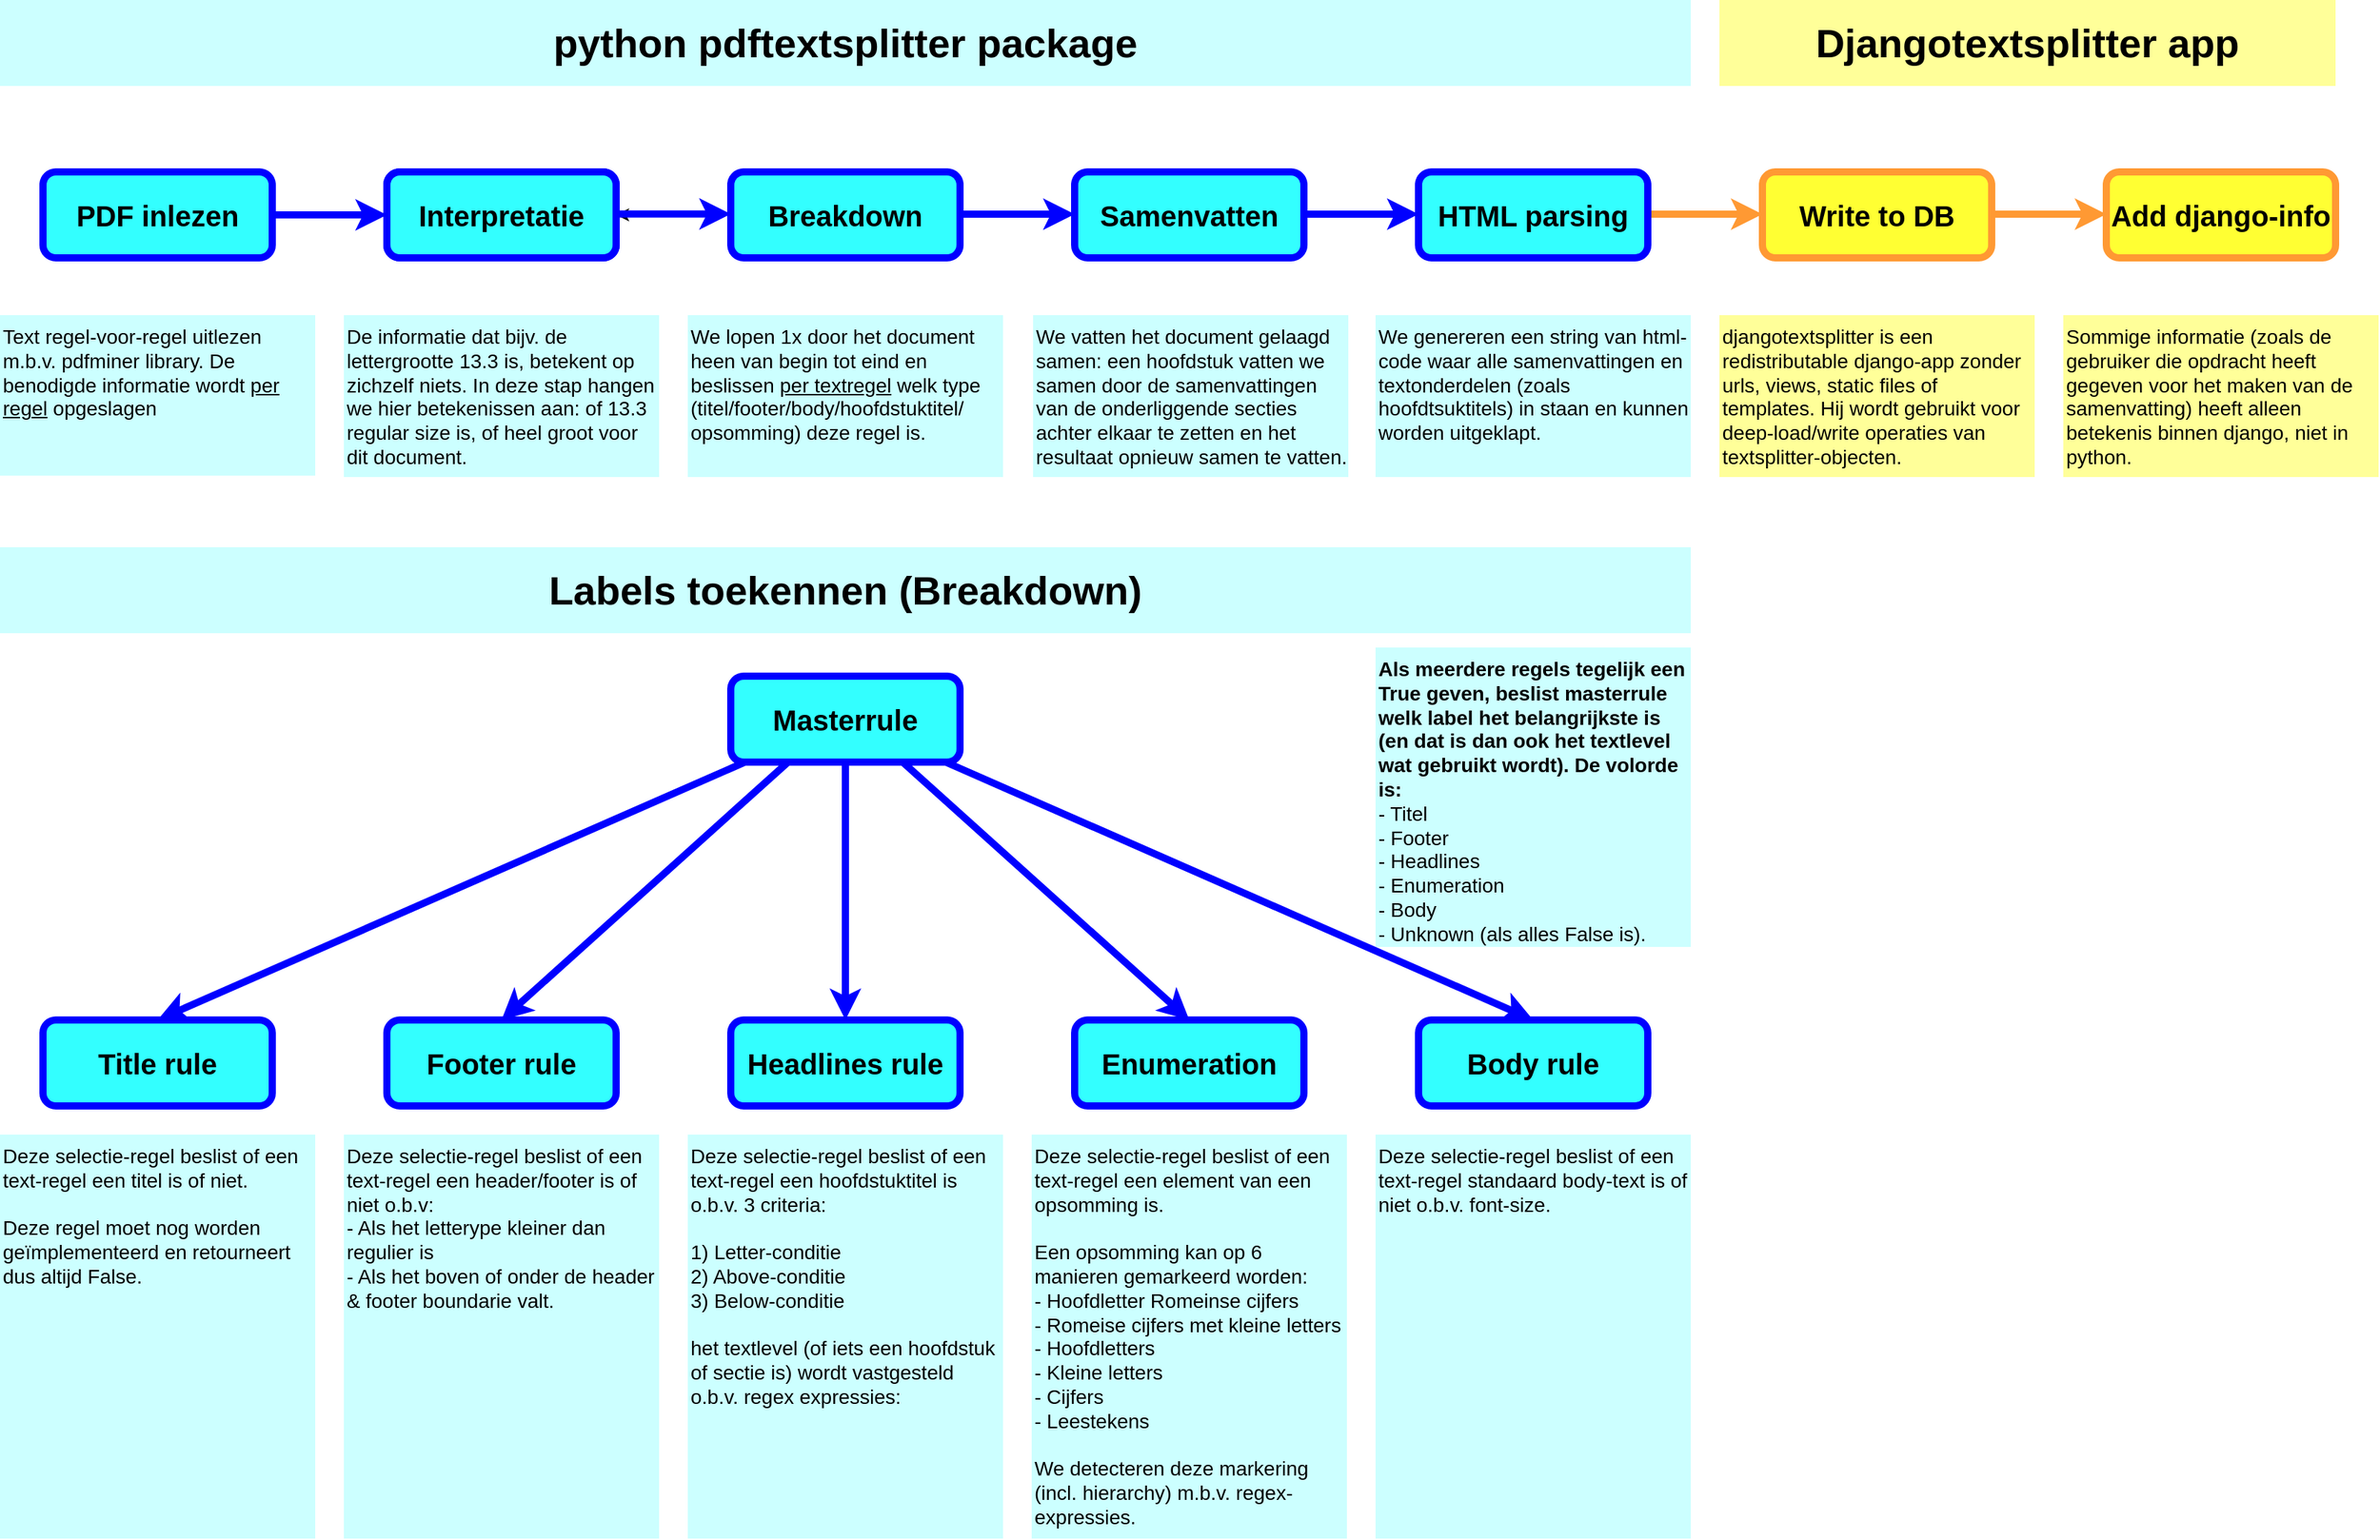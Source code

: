 <mxfile version="22.0.4" type="device">
  <diagram id="5iNx0ZU46_tYuDRQRulb" name="Page-1">
    <mxGraphModel dx="2098" dy="1952" grid="0" gridSize="10" guides="1" tooltips="1" connect="1" arrows="1" fold="1" page="0" pageScale="1" pageWidth="827" pageHeight="1169" math="0" shadow="0">
      <root>
        <mxCell id="0" />
        <mxCell id="1" parent="0" />
        <mxCell id="I-dlYKEXNDgs5K42s7pv-1" style="edgeStyle=orthogonalEdgeStyle;rounded=0;orthogonalLoop=1;jettySize=auto;html=1;exitX=1;exitY=0.5;exitDx=0;exitDy=0;entryX=0;entryY=0.5;entryDx=0;entryDy=0;strokeColor=#0000FF;strokeWidth=5;" parent="1" source="I-dlYKEXNDgs5K42s7pv-2" target="I-dlYKEXNDgs5K42s7pv-4" edge="1">
          <mxGeometry relative="1" as="geometry" />
        </mxCell>
        <mxCell id="I-dlYKEXNDgs5K42s7pv-2" value="PDF inlezen" style="rounded=1;whiteSpace=wrap;html=1;fontSize=20;fillColor=#33FFFF;strokeColor=#0000FF;strokeWidth=5;fontStyle=1" parent="1" vertex="1">
          <mxGeometry x="60" y="-377" width="160" height="60" as="geometry" />
        </mxCell>
        <mxCell id="I-dlYKEXNDgs5K42s7pv-3" value="python pdftextsplitter package" style="rounded=0;whiteSpace=wrap;html=1;fontSize=28;fontStyle=1;strokeColor=none;fillColor=#CCFFFF;" parent="1" vertex="1">
          <mxGeometry x="30" y="-497" width="1180" height="60" as="geometry" />
        </mxCell>
        <mxCell id="I-dlYKEXNDgs5K42s7pv-4" value="Interpretatie" style="rounded=1;whiteSpace=wrap;html=1;fontSize=20;fillColor=#33FFFF;strokeColor=#0000FF;strokeWidth=5;fontStyle=1" parent="1" vertex="1">
          <mxGeometry x="300" y="-377" width="160" height="60" as="geometry" />
        </mxCell>
        <mxCell id="I-dlYKEXNDgs5K42s7pv-5" value="" style="edgeStyle=orthogonalEdgeStyle;rounded=0;orthogonalLoop=1;jettySize=auto;html=1;" parent="1" source="I-dlYKEXNDgs5K42s7pv-6" target="I-dlYKEXNDgs5K42s7pv-55" edge="1">
          <mxGeometry relative="1" as="geometry" />
        </mxCell>
        <mxCell id="I-dlYKEXNDgs5K42s7pv-6" value="Breakdown" style="rounded=1;whiteSpace=wrap;html=1;fontSize=20;fillColor=#33FFFF;strokeColor=#0000FF;strokeWidth=5;fontStyle=1" parent="1" vertex="1">
          <mxGeometry x="540" y="-377" width="160" height="60" as="geometry" />
        </mxCell>
        <mxCell id="I-dlYKEXNDgs5K42s7pv-7" value="Samenvatten" style="rounded=1;whiteSpace=wrap;html=1;fontSize=20;fillColor=#33FFFF;strokeColor=#0000FF;strokeWidth=5;fontStyle=1" parent="1" vertex="1">
          <mxGeometry x="780" y="-377" width="160" height="60" as="geometry" />
        </mxCell>
        <mxCell id="I-dlYKEXNDgs5K42s7pv-9" style="edgeStyle=orthogonalEdgeStyle;rounded=0;orthogonalLoop=1;jettySize=auto;html=1;exitX=1;exitY=0.5;exitDx=0;exitDy=0;entryX=0;entryY=0.5;entryDx=0;entryDy=0;strokeColor=#0000FF;strokeWidth=5;" parent="1" edge="1">
          <mxGeometry relative="1" as="geometry">
            <mxPoint x="700" y="-347.5" as="sourcePoint" />
            <mxPoint x="780" y="-347.5" as="targetPoint" />
          </mxGeometry>
        </mxCell>
        <mxCell id="I-dlYKEXNDgs5K42s7pv-10" style="edgeStyle=orthogonalEdgeStyle;rounded=0;orthogonalLoop=1;jettySize=auto;html=1;exitX=1;exitY=0.5;exitDx=0;exitDy=0;entryX=0;entryY=0.5;entryDx=0;entryDy=0;strokeColor=#0000FF;strokeWidth=5;" parent="1" edge="1">
          <mxGeometry relative="1" as="geometry">
            <mxPoint x="940" y="-347.5" as="sourcePoint" />
            <mxPoint x="1020" y="-347.5" as="targetPoint" />
          </mxGeometry>
        </mxCell>
        <mxCell id="I-dlYKEXNDgs5K42s7pv-11" value="Djangotextsplitter app" style="rounded=0;whiteSpace=wrap;html=1;fontSize=28;fontStyle=1;strokeColor=none;fillColor=#FFFF99;" parent="1" vertex="1">
          <mxGeometry x="1230" y="-497" width="430" height="60" as="geometry" />
        </mxCell>
        <mxCell id="I-dlYKEXNDgs5K42s7pv-12" value="Write to DB" style="rounded=1;whiteSpace=wrap;html=1;fontSize=20;fillColor=#FFFF33;strokeColor=#FF9933;strokeWidth=5;fontStyle=1" parent="1" vertex="1">
          <mxGeometry x="1260" y="-377" width="160" height="60" as="geometry" />
        </mxCell>
        <mxCell id="I-dlYKEXNDgs5K42s7pv-13" value="Add django-info" style="rounded=1;whiteSpace=wrap;html=1;fontSize=20;fillColor=#FFFF33;strokeColor=#FF9933;strokeWidth=5;fontStyle=1" parent="1" vertex="1">
          <mxGeometry x="1500" y="-377" width="160" height="60" as="geometry" />
        </mxCell>
        <mxCell id="I-dlYKEXNDgs5K42s7pv-14" style="edgeStyle=orthogonalEdgeStyle;rounded=0;orthogonalLoop=1;jettySize=auto;html=1;exitX=1;exitY=0.5;exitDx=0;exitDy=0;entryX=0;entryY=0.5;entryDx=0;entryDy=0;strokeColor=#FF9933;strokeWidth=5;" parent="1" edge="1">
          <mxGeometry relative="1" as="geometry">
            <mxPoint x="1180" y="-347.5" as="sourcePoint" />
            <mxPoint x="1260" y="-347.5" as="targetPoint" />
          </mxGeometry>
        </mxCell>
        <mxCell id="I-dlYKEXNDgs5K42s7pv-15" style="edgeStyle=orthogonalEdgeStyle;rounded=0;orthogonalLoop=1;jettySize=auto;html=1;exitX=1;exitY=0.5;exitDx=0;exitDy=0;entryX=0;entryY=0.5;entryDx=0;entryDy=0;strokeColor=#FF9933;strokeWidth=5;" parent="1" edge="1">
          <mxGeometry relative="1" as="geometry">
            <mxPoint x="1420" y="-347.5" as="sourcePoint" />
            <mxPoint x="1500" y="-347.5" as="targetPoint" />
          </mxGeometry>
        </mxCell>
        <mxCell id="I-dlYKEXNDgs5K42s7pv-16" value="HTML parsing" style="rounded=1;whiteSpace=wrap;html=1;fontSize=20;fillColor=#33FFFF;strokeColor=#0000FF;strokeWidth=5;fontStyle=1" parent="1" vertex="1">
          <mxGeometry x="1020" y="-377" width="160" height="60" as="geometry" />
        </mxCell>
        <mxCell id="I-dlYKEXNDgs5K42s7pv-17" value="&lt;div&gt;Text regel-voor-regel uitlezen m.b.v. pdfminer library. De benodigde informatie wordt &lt;u&gt;per regel&lt;/u&gt; opgeslagen&lt;/div&gt;" style="rounded=0;whiteSpace=wrap;html=1;fontSize=14;fontStyle=0;strokeColor=none;fillColor=#CCFFFF;align=left;verticalAlign=top;" parent="1" vertex="1">
          <mxGeometry x="30" y="-277" width="220" height="112" as="geometry" />
        </mxCell>
        <mxCell id="I-dlYKEXNDgs5K42s7pv-18" value="&lt;div&gt;De informatie dat bijv. de lettergrootte 13.3 is, betekent op zichzelf niets. In deze stap hangen we hier betekenissen aan: of 13.3 regular size is, of heel groot voor dit document.&lt;br&gt;&lt;/div&gt;" style="rounded=0;whiteSpace=wrap;html=1;fontSize=14;fontStyle=0;strokeColor=none;fillColor=#CCFFFF;align=left;verticalAlign=top;" parent="1" vertex="1">
          <mxGeometry x="270" y="-277" width="220" height="113" as="geometry" />
        </mxCell>
        <mxCell id="I-dlYKEXNDgs5K42s7pv-19" value="&lt;div&gt;We lopen 1x door het document heen van begin tot eind en beslissen &lt;u&gt;per textregel&lt;/u&gt; welk type (titel/footer/body/hoofdstuktitel/&lt;/div&gt;&lt;div&gt;opsomming) deze regel is. &lt;br&gt;&lt;/div&gt;" style="rounded=0;whiteSpace=wrap;html=1;fontSize=14;fontStyle=0;strokeColor=none;fillColor=#CCFFFF;align=left;verticalAlign=top;" parent="1" vertex="1">
          <mxGeometry x="510" y="-277" width="220" height="113" as="geometry" />
        </mxCell>
        <mxCell id="I-dlYKEXNDgs5K42s7pv-20" value="&lt;div&gt;We vatten het document gelaagd samen: een hoofdstuk vatten we samen door de samenvattingen van de onderliggende secties achter elkaar te zetten en het resultaat opnieuw samen te vatten.&lt;br&gt;&lt;/div&gt;" style="rounded=0;whiteSpace=wrap;html=1;fontSize=14;fontStyle=0;strokeColor=none;fillColor=#CCFFFF;align=left;verticalAlign=top;" parent="1" vertex="1">
          <mxGeometry x="751" y="-277" width="220" height="113" as="geometry" />
        </mxCell>
        <mxCell id="I-dlYKEXNDgs5K42s7pv-21" value="&lt;span&gt;We genereren een string van html-code waar alle samenvattingen en textonderdelen (zoals hoofdtsuktitels) in staan en kunnen worden uitgeklapt.&lt;br&gt;&lt;/span&gt;" style="rounded=0;whiteSpace=wrap;html=1;fontSize=14;fontStyle=0;strokeColor=none;fillColor=#CCFFFF;align=left;verticalAlign=top;" parent="1" vertex="1">
          <mxGeometry x="990" y="-277" width="220" height="113" as="geometry" />
        </mxCell>
        <mxCell id="I-dlYKEXNDgs5K42s7pv-22" value="&lt;div&gt;djangotextsplitter is een redistributable django-app zonder urls, views, static files of templates. Hij wordt gebruikt voor deep-load/write operaties van textsplitter-objecten.&lt;br&gt;&lt;/div&gt;" style="rounded=0;whiteSpace=wrap;html=1;fontSize=14;fontStyle=0;strokeColor=none;fillColor=#FFFF99;align=left;verticalAlign=top;fontColor=#000000;" parent="1" vertex="1">
          <mxGeometry x="1230" y="-277" width="220" height="113" as="geometry" />
        </mxCell>
        <mxCell id="I-dlYKEXNDgs5K42s7pv-24" value="Labels toekennen (Breakdown)" style="rounded=0;whiteSpace=wrap;html=1;fontSize=28;fontStyle=1;strokeColor=none;fillColor=#CCFFFF;" parent="1" vertex="1">
          <mxGeometry x="30" y="-115" width="1180" height="60" as="geometry" />
        </mxCell>
        <mxCell id="I-dlYKEXNDgs5K42s7pv-25" value="Masterrule" style="rounded=1;whiteSpace=wrap;html=1;fontSize=20;fillColor=#33FFFF;strokeColor=#0000FF;strokeWidth=5;fontStyle=1" parent="1" vertex="1">
          <mxGeometry x="540" y="-25" width="160" height="60" as="geometry" />
        </mxCell>
        <mxCell id="I-dlYKEXNDgs5K42s7pv-26" value="Title rule" style="rounded=1;whiteSpace=wrap;html=1;fontSize=20;fillColor=#33FFFF;strokeColor=#0000FF;strokeWidth=5;fontStyle=1" parent="1" vertex="1">
          <mxGeometry x="60" y="215" width="160" height="60" as="geometry" />
        </mxCell>
        <mxCell id="I-dlYKEXNDgs5K42s7pv-27" value="Footer rule" style="rounded=1;whiteSpace=wrap;html=1;fontSize=20;fillColor=#33FFFF;strokeColor=#0000FF;strokeWidth=5;fontStyle=1" parent="1" vertex="1">
          <mxGeometry x="300" y="215" width="160" height="60" as="geometry" />
        </mxCell>
        <mxCell id="I-dlYKEXNDgs5K42s7pv-28" value="Headlines rule" style="rounded=1;whiteSpace=wrap;html=1;fontSize=20;fillColor=#33FFFF;strokeColor=#0000FF;strokeWidth=5;fontStyle=1" parent="1" vertex="1">
          <mxGeometry x="540" y="215" width="160" height="60" as="geometry" />
        </mxCell>
        <mxCell id="I-dlYKEXNDgs5K42s7pv-29" value="Enumeration" style="rounded=1;whiteSpace=wrap;html=1;fontSize=20;fillColor=#33FFFF;strokeColor=#0000FF;strokeWidth=5;fontStyle=1" parent="1" vertex="1">
          <mxGeometry x="780" y="215" width="160" height="60" as="geometry" />
        </mxCell>
        <mxCell id="I-dlYKEXNDgs5K42s7pv-30" value="Body rule" style="rounded=1;whiteSpace=wrap;html=1;fontSize=20;fillColor=#33FFFF;strokeColor=#0000FF;strokeWidth=5;fontStyle=1" parent="1" vertex="1">
          <mxGeometry x="1020" y="215" width="160" height="60" as="geometry" />
        </mxCell>
        <mxCell id="I-dlYKEXNDgs5K42s7pv-31" value="" style="endArrow=classic;html=1;rounded=0;entryX=0.5;entryY=0;entryDx=0;entryDy=0;strokeColor=#0000FF;strokeWidth=5;" parent="1" target="I-dlYKEXNDgs5K42s7pv-26" edge="1">
          <mxGeometry width="50" height="50" relative="1" as="geometry">
            <mxPoint x="550" y="35" as="sourcePoint" />
            <mxPoint x="670" y="-20" as="targetPoint" />
          </mxGeometry>
        </mxCell>
        <mxCell id="I-dlYKEXNDgs5K42s7pv-32" value="" style="endArrow=classic;html=1;rounded=0;entryX=0.5;entryY=0;entryDx=0;entryDy=0;exitX=0.25;exitY=1;exitDx=0;exitDy=0;strokeColor=#0000FF;strokeWidth=5;" parent="1" source="I-dlYKEXNDgs5K42s7pv-25" edge="1">
          <mxGeometry width="50" height="50" relative="1" as="geometry">
            <mxPoint x="780" y="35" as="sourcePoint" />
            <mxPoint x="380" y="215" as="targetPoint" />
          </mxGeometry>
        </mxCell>
        <mxCell id="I-dlYKEXNDgs5K42s7pv-33" value="" style="endArrow=classic;html=1;rounded=0;exitX=0.5;exitY=1;exitDx=0;exitDy=0;strokeColor=#0000FF;strokeWidth=5;entryX=0.5;entryY=0;entryDx=0;entryDy=0;" parent="1" source="I-dlYKEXNDgs5K42s7pv-25" target="I-dlYKEXNDgs5K42s7pv-28" edge="1">
          <mxGeometry width="50" height="50" relative="1" as="geometry">
            <mxPoint x="590" y="45" as="sourcePoint" />
            <mxPoint x="620" y="205" as="targetPoint" />
          </mxGeometry>
        </mxCell>
        <mxCell id="I-dlYKEXNDgs5K42s7pv-34" value="" style="endArrow=classic;html=1;rounded=0;entryX=0.5;entryY=0;entryDx=0;entryDy=0;exitX=0.75;exitY=1;exitDx=0;exitDy=0;strokeColor=#0000FF;strokeWidth=5;" parent="1" source="I-dlYKEXNDgs5K42s7pv-25" target="I-dlYKEXNDgs5K42s7pv-29" edge="1">
          <mxGeometry width="50" height="50" relative="1" as="geometry">
            <mxPoint x="590" y="45" as="sourcePoint" />
            <mxPoint x="390" y="225" as="targetPoint" />
          </mxGeometry>
        </mxCell>
        <mxCell id="I-dlYKEXNDgs5K42s7pv-35" value="" style="endArrow=classic;html=1;rounded=0;entryX=0.5;entryY=0;entryDx=0;entryDy=0;strokeColor=#0000FF;strokeWidth=5;" parent="1" target="I-dlYKEXNDgs5K42s7pv-30" edge="1">
          <mxGeometry width="50" height="50" relative="1" as="geometry">
            <mxPoint x="690" y="35" as="sourcePoint" />
            <mxPoint x="1000" y="205" as="targetPoint" />
          </mxGeometry>
        </mxCell>
        <mxCell id="I-dlYKEXNDgs5K42s7pv-36" value="&lt;div&gt;Deze selectie-regel beslist of een text-regel een titel is of niet.&lt;b&gt;&lt;br&gt;&lt;/b&gt;&lt;/div&gt;&lt;br&gt;&lt;div&gt;Deze regel moet nog worden geïmplementeerd en retourneert dus altijd False.&lt;br&gt;&lt;/div&gt;" style="rounded=0;whiteSpace=wrap;html=1;fontSize=14;fontStyle=0;strokeColor=none;fillColor=#CCFFFF;align=left;verticalAlign=top;" parent="1" vertex="1">
          <mxGeometry x="30" y="295" width="220" height="282" as="geometry" />
        </mxCell>
        <mxCell id="I-dlYKEXNDgs5K42s7pv-37" value="&lt;div&gt;Deze selectie-regel beslist of een text-regel een header/footer is of niet o.b.v:&lt;/div&gt;&lt;div&gt;- Als het letterype kleiner dan regulier is&lt;/div&gt;&lt;div&gt;- Als het boven of onder de header &amp;amp; footer boundarie valt.&lt;b&gt;&lt;br&gt;&lt;/b&gt;&lt;/div&gt;" style="rounded=0;whiteSpace=wrap;html=1;fontSize=14;fontStyle=0;strokeColor=none;fillColor=#CCFFFF;align=left;verticalAlign=top;" parent="1" vertex="1">
          <mxGeometry x="270" y="295" width="220" height="282" as="geometry" />
        </mxCell>
        <mxCell id="I-dlYKEXNDgs5K42s7pv-38" value="&lt;div style=&quot;border-color: var(--border-color);&quot;&gt;Deze selectie-regel beslist of een text-regel een hoofdstuktitel is o.b.v. 3 criteria:&lt;br&gt;&lt;/div&gt;&lt;br&gt;&lt;div style=&quot;border-color: var(--border-color);&quot;&gt;1) Letter-conditie&lt;br&gt;&lt;/div&gt;&lt;div style=&quot;border-color: var(--border-color);&quot;&gt;2) Above-conditie&lt;br&gt;&lt;/div&gt;&lt;div style=&quot;border-color: var(--border-color);&quot;&gt;3) Below-conditie&lt;br&gt;&lt;/div&gt;&lt;div style=&quot;border-color: var(--border-color);&quot;&gt;&lt;br style=&quot;border-color: var(--border-color);&quot;&gt;&lt;/div&gt;&lt;div style=&quot;border-color: var(--border-color);&quot;&gt;het textlevel (of iets een hoofdstuk of sectie is) wordt vastgesteld o.b.v. regex expressies: &lt;br style=&quot;border-color: var(--border-color);&quot;&gt;&lt;/div&gt;&lt;div style=&quot;border-color: var(--border-color);&quot;&gt;&lt;br style=&quot;border-color: var(--border-color);&quot;&gt;&lt;/div&gt;&lt;div style=&quot;border-color: var(--border-color);&quot;&gt;&lt;br style=&quot;border-color: var(--border-color);&quot;&gt;&lt;/div&gt;" style="rounded=0;whiteSpace=wrap;html=1;fontSize=14;fontStyle=0;strokeColor=none;fillColor=#CCFFFF;align=left;verticalAlign=top;" parent="1" vertex="1">
          <mxGeometry x="510" y="295" width="220" height="282" as="geometry" />
        </mxCell>
        <mxCell id="I-dlYKEXNDgs5K42s7pv-39" value="&lt;div style=&quot;border-color: var(--border-color);&quot;&gt;Deze selectie-regel beslist of een text-regel standaard body-text is of niet o.b.v. font-size.&lt;br&gt;&lt;/div&gt;" style="rounded=0;whiteSpace=wrap;html=1;fontSize=14;fontStyle=0;strokeColor=none;fillColor=#CCFFFF;align=left;verticalAlign=top;" parent="1" vertex="1">
          <mxGeometry x="990" y="295" width="220" height="282" as="geometry" />
        </mxCell>
        <mxCell id="I-dlYKEXNDgs5K42s7pv-40" value="&lt;div&gt;&lt;div style=&quot;border-color: var(--border-color);&quot;&gt;Deze selectie-regel beslist of een text-regel een element van een opsomming is.&lt;br&gt;&lt;/div&gt;&lt;br&gt;&lt;div style=&quot;border-color: var(--border-color);&quot;&gt;Een opsomming kan op 6 manieren gemarkeerd worden:&lt;/div&gt;&lt;div style=&quot;border-color: var(--border-color);&quot;&gt;- Hoofdletter Romeinse cijfers&lt;/div&gt;&lt;div style=&quot;border-color: var(--border-color);&quot;&gt;- Romeise cijfers met kleine letters&lt;/div&gt;&lt;div style=&quot;border-color: var(--border-color);&quot;&gt;- Hoofdletters&lt;br style=&quot;border-color: var(--border-color);&quot;&gt;&lt;/div&gt;&lt;div style=&quot;border-color: var(--border-color);&quot;&gt;- Kleine letters&lt;/div&gt;&lt;div style=&quot;border-color: var(--border-color);&quot;&gt;- Cijfers&lt;/div&gt;&lt;div style=&quot;border-color: var(--border-color);&quot;&gt;- Leestekens&lt;/div&gt;&lt;div style=&quot;border-color: var(--border-color);&quot;&gt;&lt;br style=&quot;border-color: var(--border-color);&quot;&gt;&lt;/div&gt;&lt;div style=&quot;border-color: var(--border-color);&quot;&gt;We detecteren deze markering (incl. hierarchy) m.b.v. regex-expressies. &lt;b&gt;&lt;br&gt;&lt;/b&gt;&lt;/div&gt;&lt;/div&gt;" style="rounded=0;whiteSpace=wrap;html=1;fontSize=14;fontStyle=0;strokeColor=none;fillColor=#CCFFFF;align=left;verticalAlign=top;" parent="1" vertex="1">
          <mxGeometry x="750" y="295" width="220" height="282" as="geometry" />
        </mxCell>
        <mxCell id="I-dlYKEXNDgs5K42s7pv-42" style="edgeStyle=orthogonalEdgeStyle;rounded=0;orthogonalLoop=1;jettySize=auto;html=1;exitX=1;exitY=0.5;exitDx=0;exitDy=0;entryX=0;entryY=0.5;entryDx=0;entryDy=0;strokeColor=#0000FF;strokeWidth=5;" parent="1" edge="1">
          <mxGeometry relative="1" as="geometry">
            <mxPoint x="460" y="-347.63" as="sourcePoint" />
            <mxPoint x="540" y="-347.63" as="targetPoint" />
          </mxGeometry>
        </mxCell>
        <mxCell id="I-dlYKEXNDgs5K42s7pv-43" value="&lt;div&gt;&lt;b&gt;Als meerdere regels tegelijk een True geven, beslist masterrule welk label het belangrijkste is (en dat is dan ook het textlevel wat gebruikt wordt). De volorde is:&lt;/b&gt;&lt;/div&gt;&lt;div&gt;- Titel&lt;/div&gt;&lt;div&gt;- Footer&lt;/div&gt;&lt;div&gt;- Headlines&lt;/div&gt;&lt;div&gt;- Enumeration&lt;/div&gt;&lt;div&gt;- Body&lt;/div&gt;&lt;div&gt;- Unknown (als alles False is).&lt;br&gt;&lt;/div&gt;&lt;div&gt;&lt;br&gt;&lt;/div&gt;" style="rounded=0;whiteSpace=wrap;html=1;fontSize=14;fontStyle=0;strokeColor=none;fillColor=#CCFFFF;align=left;verticalAlign=top;" parent="1" vertex="1">
          <mxGeometry x="990" y="-45" width="220" height="209" as="geometry" />
        </mxCell>
        <mxCell id="I-dlYKEXNDgs5K42s7pv-55" value="Interpretatie" style="rounded=1;whiteSpace=wrap;html=1;fontSize=20;fillColor=#33FFFF;strokeColor=#0000FF;strokeWidth=5;fontStyle=1" parent="1" vertex="1">
          <mxGeometry x="300" y="-377" width="160" height="60" as="geometry" />
        </mxCell>
        <mxCell id="H7H3cbQcRruzKG0OLxVC-1" value="&lt;div&gt;&lt;div style=&quot;border-color: var(--border-color);&quot;&gt;&lt;span style=&quot;border-color: var(--border-color);&quot;&gt;Sommige informatie (zoals de gebruiker die opdracht heeft gegeven voor het maken van de samenvatting) heeft alleen betekenis binnen django, niet in python.&lt;/span&gt;&lt;/div&gt;&lt;br&gt;&lt;/div&gt;" style="rounded=0;whiteSpace=wrap;html=1;fontSize=14;fontStyle=0;strokeColor=none;fillColor=#FFFF99;align=left;verticalAlign=top;fontColor=#000000;" parent="1" vertex="1">
          <mxGeometry x="1470" y="-277" width="220" height="113" as="geometry" />
        </mxCell>
      </root>
    </mxGraphModel>
  </diagram>
</mxfile>
